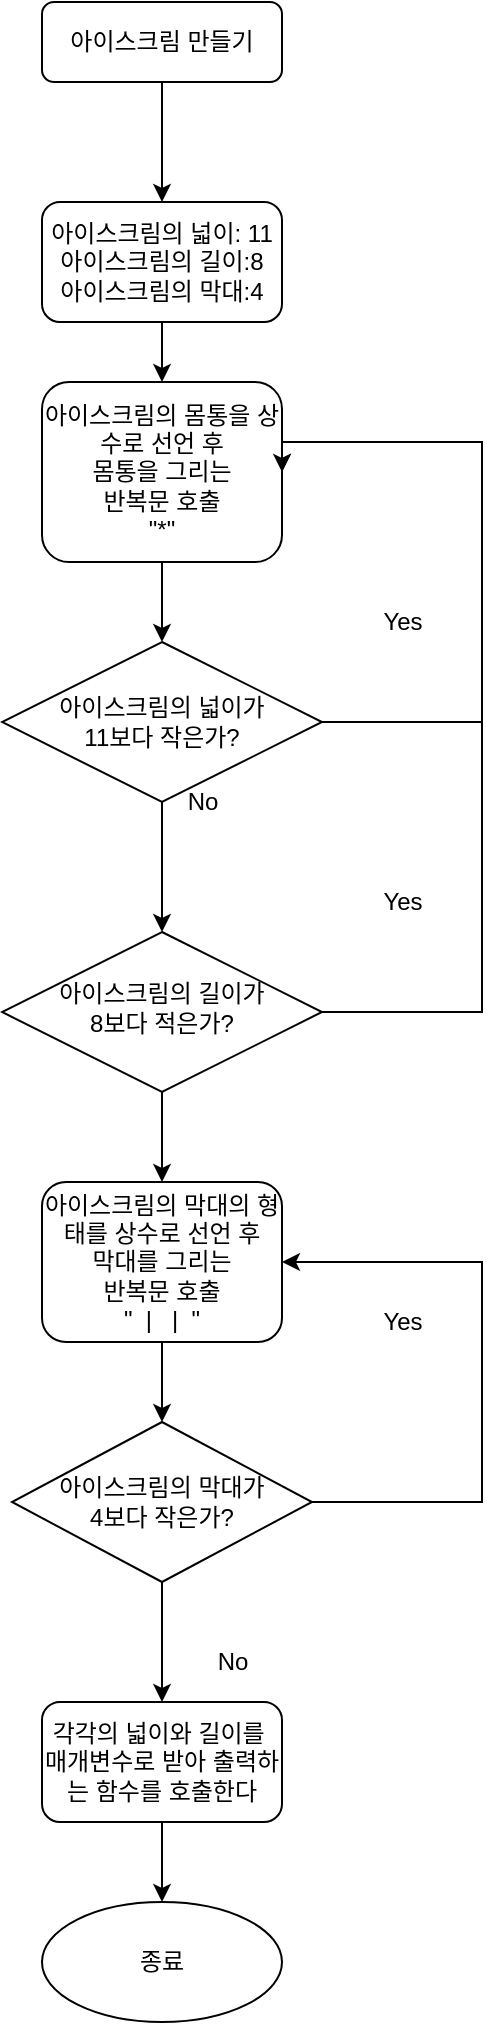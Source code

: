 <mxfile version="16.5.1" type="device"><diagram id="C5RBs43oDa-KdzZeNtuy" name="Page-1"><mxGraphModel dx="1383" dy="1095" grid="1" gridSize="10" guides="1" tooltips="1" connect="1" arrows="1" fold="1" page="1" pageScale="1" pageWidth="827" pageHeight="1169" math="0" shadow="0"><root><mxCell id="WIyWlLk6GJQsqaUBKTNV-0"/><mxCell id="WIyWlLk6GJQsqaUBKTNV-1" parent="WIyWlLk6GJQsqaUBKTNV-0"/><mxCell id="xiJ_az9sHpAXlmgq8Igi-1" value="" style="edgeStyle=orthogonalEdgeStyle;rounded=0;orthogonalLoop=1;jettySize=auto;html=1;" parent="WIyWlLk6GJQsqaUBKTNV-1" source="WIyWlLk6GJQsqaUBKTNV-3" target="xiJ_az9sHpAXlmgq8Igi-0" edge="1"><mxGeometry relative="1" as="geometry"/></mxCell><mxCell id="WIyWlLk6GJQsqaUBKTNV-3" value="아이스크림 만들기" style="rounded=1;whiteSpace=wrap;html=1;fontSize=12;glass=0;strokeWidth=1;shadow=0;" parent="WIyWlLk6GJQsqaUBKTNV-1" vertex="1"><mxGeometry x="140" y="40" width="120" height="40" as="geometry"/></mxCell><mxCell id="xiJ_az9sHpAXlmgq8Igi-18" style="edgeStyle=orthogonalEdgeStyle;rounded=0;orthogonalLoop=1;jettySize=auto;html=1;entryX=1;entryY=0.5;entryDx=0;entryDy=0;" parent="WIyWlLk6GJQsqaUBKTNV-1" source="WIyWlLk6GJQsqaUBKTNV-10" target="xiJ_az9sHpAXlmgq8Igi-3" edge="1"><mxGeometry relative="1" as="geometry"><Array as="points"><mxPoint x="360" y="545"/><mxPoint x="360" y="260"/></Array></mxGeometry></mxCell><mxCell id="xiJ_az9sHpAXlmgq8Igi-20" value="" style="edgeStyle=orthogonalEdgeStyle;rounded=0;orthogonalLoop=1;jettySize=auto;html=1;" parent="WIyWlLk6GJQsqaUBKTNV-1" source="WIyWlLk6GJQsqaUBKTNV-10" target="WIyWlLk6GJQsqaUBKTNV-11" edge="1"><mxGeometry relative="1" as="geometry"/></mxCell><mxCell id="WIyWlLk6GJQsqaUBKTNV-10" value="아이스크림의 길이가&lt;br&gt;8보다 적은가?" style="rhombus;whiteSpace=wrap;html=1;shadow=0;fontFamily=Helvetica;fontSize=12;align=center;strokeWidth=1;spacing=6;spacingTop=-4;" parent="WIyWlLk6GJQsqaUBKTNV-1" vertex="1"><mxGeometry x="120" y="505" width="160" height="80" as="geometry"/></mxCell><mxCell id="xiJ_az9sHpAXlmgq8Igi-22" value="" style="edgeStyle=orthogonalEdgeStyle;rounded=0;orthogonalLoop=1;jettySize=auto;html=1;" parent="WIyWlLk6GJQsqaUBKTNV-1" source="WIyWlLk6GJQsqaUBKTNV-11" target="xiJ_az9sHpAXlmgq8Igi-21" edge="1"><mxGeometry relative="1" as="geometry"/></mxCell><mxCell id="WIyWlLk6GJQsqaUBKTNV-11" value="아이스크림의 막대의 형태를 상수로 선언 후&lt;br&gt;막대를 그리는&lt;br&gt;반복문 호출&lt;br&gt;&quot;&amp;nbsp; |&amp;nbsp; &amp;nbsp;|&amp;nbsp; &quot;" style="rounded=1;whiteSpace=wrap;html=1;fontSize=12;glass=0;strokeWidth=1;shadow=0;" parent="WIyWlLk6GJQsqaUBKTNV-1" vertex="1"><mxGeometry x="140" y="630" width="120" height="80" as="geometry"/></mxCell><mxCell id="xiJ_az9sHpAXlmgq8Igi-29" value="" style="edgeStyle=orthogonalEdgeStyle;rounded=0;orthogonalLoop=1;jettySize=auto;html=1;" parent="WIyWlLk6GJQsqaUBKTNV-1" source="WIyWlLk6GJQsqaUBKTNV-12" target="xiJ_az9sHpAXlmgq8Igi-28" edge="1"><mxGeometry relative="1" as="geometry"/></mxCell><mxCell id="WIyWlLk6GJQsqaUBKTNV-12" value="각각의 넓이와 길이를&amp;nbsp;&lt;br&gt;매개변수로 받아 출력하는 함수를 호출한다" style="rounded=1;whiteSpace=wrap;html=1;fontSize=12;glass=0;strokeWidth=1;shadow=0;" parent="WIyWlLk6GJQsqaUBKTNV-1" vertex="1"><mxGeometry x="140" y="890" width="120" height="60" as="geometry"/></mxCell><mxCell id="xiJ_az9sHpAXlmgq8Igi-4" value="" style="edgeStyle=orthogonalEdgeStyle;rounded=0;orthogonalLoop=1;jettySize=auto;html=1;" parent="WIyWlLk6GJQsqaUBKTNV-1" source="xiJ_az9sHpAXlmgq8Igi-0" target="xiJ_az9sHpAXlmgq8Igi-3" edge="1"><mxGeometry relative="1" as="geometry"/></mxCell><mxCell id="xiJ_az9sHpAXlmgq8Igi-0" value="아이스크림의 넓이: 11&lt;br&gt;아이스크림의 길이:8&lt;br&gt;아이스크림의 막대:4" style="rounded=1;whiteSpace=wrap;html=1;" parent="WIyWlLk6GJQsqaUBKTNV-1" vertex="1"><mxGeometry x="140" y="140" width="120" height="60" as="geometry"/></mxCell><mxCell id="xiJ_az9sHpAXlmgq8Igi-9" value="" style="edgeStyle=orthogonalEdgeStyle;rounded=0;orthogonalLoop=1;jettySize=auto;html=1;" parent="WIyWlLk6GJQsqaUBKTNV-1" source="xiJ_az9sHpAXlmgq8Igi-3" target="xiJ_az9sHpAXlmgq8Igi-7" edge="1"><mxGeometry relative="1" as="geometry"/></mxCell><mxCell id="xiJ_az9sHpAXlmgq8Igi-3" value="아이스크림의 몸통을 상수로 선언 후&lt;br&gt;몸통을 그리는&lt;br&gt;반복문 호출&lt;br&gt;&quot;*&quot;" style="rounded=1;whiteSpace=wrap;html=1;" parent="WIyWlLk6GJQsqaUBKTNV-1" vertex="1"><mxGeometry x="140" y="230" width="120" height="90" as="geometry"/></mxCell><mxCell id="xiJ_az9sHpAXlmgq8Igi-14" value="" style="edgeStyle=orthogonalEdgeStyle;rounded=0;orthogonalLoop=1;jettySize=auto;html=1;" parent="WIyWlLk6GJQsqaUBKTNV-1" source="xiJ_az9sHpAXlmgq8Igi-7" target="WIyWlLk6GJQsqaUBKTNV-10" edge="1"><mxGeometry relative="1" as="geometry"/></mxCell><mxCell id="xiJ_az9sHpAXlmgq8Igi-16" style="edgeStyle=orthogonalEdgeStyle;rounded=0;orthogonalLoop=1;jettySize=auto;html=1;entryX=1;entryY=0.5;entryDx=0;entryDy=0;" parent="WIyWlLk6GJQsqaUBKTNV-1" source="xiJ_az9sHpAXlmgq8Igi-7" target="xiJ_az9sHpAXlmgq8Igi-3" edge="1"><mxGeometry relative="1" as="geometry"><Array as="points"><mxPoint x="360" y="400"/><mxPoint x="360" y="260"/></Array></mxGeometry></mxCell><mxCell id="xiJ_az9sHpAXlmgq8Igi-7" value="아이스크림의 넓이가&lt;br&gt;11보다 작은가?" style="rhombus;whiteSpace=wrap;html=1;" parent="WIyWlLk6GJQsqaUBKTNV-1" vertex="1"><mxGeometry x="120" y="360" width="160" height="80" as="geometry"/></mxCell><mxCell id="xiJ_az9sHpAXlmgq8Igi-15" value="No" style="text;html=1;align=center;verticalAlign=middle;resizable=0;points=[];autosize=1;strokeColor=none;fillColor=none;" parent="WIyWlLk6GJQsqaUBKTNV-1" vertex="1"><mxGeometry x="205" y="430" width="30" height="20" as="geometry"/></mxCell><mxCell id="xiJ_az9sHpAXlmgq8Igi-17" value="Yes" style="text;html=1;align=center;verticalAlign=middle;resizable=0;points=[];autosize=1;strokeColor=none;fillColor=none;" parent="WIyWlLk6GJQsqaUBKTNV-1" vertex="1"><mxGeometry x="300" y="340" width="40" height="20" as="geometry"/></mxCell><mxCell id="xiJ_az9sHpAXlmgq8Igi-19" value="Yes" style="text;html=1;align=center;verticalAlign=middle;resizable=0;points=[];autosize=1;strokeColor=none;fillColor=none;" parent="WIyWlLk6GJQsqaUBKTNV-1" vertex="1"><mxGeometry x="300" y="480" width="40" height="20" as="geometry"/></mxCell><mxCell id="xiJ_az9sHpAXlmgq8Igi-24" style="edgeStyle=orthogonalEdgeStyle;rounded=0;orthogonalLoop=1;jettySize=auto;html=1;entryX=1;entryY=0.5;entryDx=0;entryDy=0;" parent="WIyWlLk6GJQsqaUBKTNV-1" source="xiJ_az9sHpAXlmgq8Igi-21" target="WIyWlLk6GJQsqaUBKTNV-11" edge="1"><mxGeometry relative="1" as="geometry"><Array as="points"><mxPoint x="360" y="790"/><mxPoint x="360" y="670"/></Array></mxGeometry></mxCell><mxCell id="xiJ_az9sHpAXlmgq8Igi-26" value="" style="edgeStyle=orthogonalEdgeStyle;rounded=0;orthogonalLoop=1;jettySize=auto;html=1;" parent="WIyWlLk6GJQsqaUBKTNV-1" source="xiJ_az9sHpAXlmgq8Igi-21" target="WIyWlLk6GJQsqaUBKTNV-12" edge="1"><mxGeometry relative="1" as="geometry"/></mxCell><mxCell id="xiJ_az9sHpAXlmgq8Igi-21" value="아이스크림의 막대가&lt;br&gt;4보다 작은가?" style="rhombus;whiteSpace=wrap;html=1;" parent="WIyWlLk6GJQsqaUBKTNV-1" vertex="1"><mxGeometry x="125" y="750" width="150" height="80" as="geometry"/></mxCell><mxCell id="xiJ_az9sHpAXlmgq8Igi-25" value="Yes" style="text;html=1;align=center;verticalAlign=middle;resizable=0;points=[];autosize=1;strokeColor=none;fillColor=none;" parent="WIyWlLk6GJQsqaUBKTNV-1" vertex="1"><mxGeometry x="300" y="690" width="40" height="20" as="geometry"/></mxCell><mxCell id="xiJ_az9sHpAXlmgq8Igi-27" value="No" style="text;html=1;align=center;verticalAlign=middle;resizable=0;points=[];autosize=1;strokeColor=none;fillColor=none;" parent="WIyWlLk6GJQsqaUBKTNV-1" vertex="1"><mxGeometry x="220" y="860" width="30" height="20" as="geometry"/></mxCell><mxCell id="xiJ_az9sHpAXlmgq8Igi-28" value="종료" style="ellipse;whiteSpace=wrap;html=1;rounded=1;glass=0;strokeWidth=1;shadow=0;" parent="WIyWlLk6GJQsqaUBKTNV-1" vertex="1"><mxGeometry x="140" y="990" width="120" height="60" as="geometry"/></mxCell></root></mxGraphModel></diagram></mxfile>
